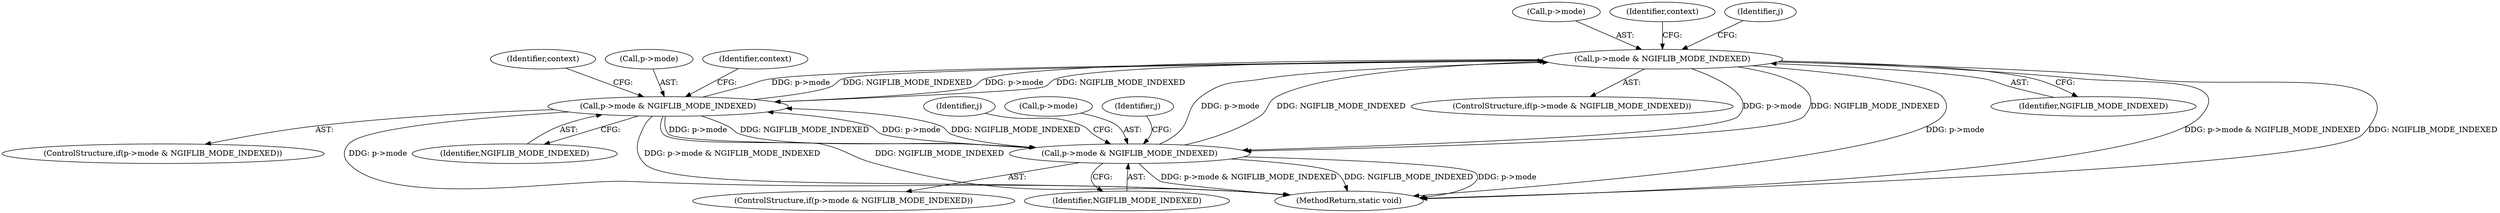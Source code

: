 digraph "0_ngiflib_37d939a6f511d16d4c95678025c235fe62e6417a_0@pointer" {
"1000143" [label="(Call,p->mode & NGIFLIB_MODE_INDEXED)"];
"1000427" [label="(Call,p->mode & NGIFLIB_MODE_INDEXED)"];
"1000143" [label="(Call,p->mode & NGIFLIB_MODE_INDEXED)"];
"1000201" [label="(Call,p->mode & NGIFLIB_MODE_INDEXED)"];
"1000426" [label="(ControlStructure,if(p->mode & NGIFLIB_MODE_INDEXED))"];
"1000143" [label="(Call,p->mode & NGIFLIB_MODE_INDEXED)"];
"1000144" [label="(Call,p->mode)"];
"1000249" [label="(Identifier,j)"];
"1000436" [label="(Identifier,context)"];
"1000142" [label="(ControlStructure,if(p->mode & NGIFLIB_MODE_INDEXED))"];
"1000431" [label="(Identifier,NGIFLIB_MODE_INDEXED)"];
"1000200" [label="(ControlStructure,if(p->mode & NGIFLIB_MODE_INDEXED))"];
"1000202" [label="(Call,p->mode)"];
"1000510" [label="(MethodReturn,static void)"];
"1000428" [label="(Call,p->mode)"];
"1000201" [label="(Call,p->mode & NGIFLIB_MODE_INDEXED)"];
"1000205" [label="(Identifier,NGIFLIB_MODE_INDEXED)"];
"1000209" [label="(Identifier,j)"];
"1000147" [label="(Identifier,NGIFLIB_MODE_INDEXED)"];
"1000427" [label="(Call,p->mode & NGIFLIB_MODE_INDEXED)"];
"1000474" [label="(Identifier,context)"];
"1000152" [label="(Identifier,context)"];
"1000172" [label="(Identifier,j)"];
"1000143" -> "1000142"  [label="AST: "];
"1000143" -> "1000147"  [label="CFG: "];
"1000144" -> "1000143"  [label="AST: "];
"1000147" -> "1000143"  [label="AST: "];
"1000152" -> "1000143"  [label="CFG: "];
"1000172" -> "1000143"  [label="CFG: "];
"1000143" -> "1000510"  [label="DDG: p->mode"];
"1000143" -> "1000510"  [label="DDG: p->mode & NGIFLIB_MODE_INDEXED"];
"1000143" -> "1000510"  [label="DDG: NGIFLIB_MODE_INDEXED"];
"1000427" -> "1000143"  [label="DDG: p->mode"];
"1000427" -> "1000143"  [label="DDG: NGIFLIB_MODE_INDEXED"];
"1000201" -> "1000143"  [label="DDG: p->mode"];
"1000201" -> "1000143"  [label="DDG: NGIFLIB_MODE_INDEXED"];
"1000143" -> "1000201"  [label="DDG: p->mode"];
"1000143" -> "1000201"  [label="DDG: NGIFLIB_MODE_INDEXED"];
"1000143" -> "1000427"  [label="DDG: p->mode"];
"1000143" -> "1000427"  [label="DDG: NGIFLIB_MODE_INDEXED"];
"1000427" -> "1000426"  [label="AST: "];
"1000427" -> "1000431"  [label="CFG: "];
"1000428" -> "1000427"  [label="AST: "];
"1000431" -> "1000427"  [label="AST: "];
"1000436" -> "1000427"  [label="CFG: "];
"1000474" -> "1000427"  [label="CFG: "];
"1000427" -> "1000510"  [label="DDG: p->mode"];
"1000427" -> "1000510"  [label="DDG: p->mode & NGIFLIB_MODE_INDEXED"];
"1000427" -> "1000510"  [label="DDG: NGIFLIB_MODE_INDEXED"];
"1000427" -> "1000201"  [label="DDG: p->mode"];
"1000427" -> "1000201"  [label="DDG: NGIFLIB_MODE_INDEXED"];
"1000201" -> "1000427"  [label="DDG: p->mode"];
"1000201" -> "1000427"  [label="DDG: NGIFLIB_MODE_INDEXED"];
"1000201" -> "1000200"  [label="AST: "];
"1000201" -> "1000205"  [label="CFG: "];
"1000202" -> "1000201"  [label="AST: "];
"1000205" -> "1000201"  [label="AST: "];
"1000209" -> "1000201"  [label="CFG: "];
"1000249" -> "1000201"  [label="CFG: "];
"1000201" -> "1000510"  [label="DDG: p->mode & NGIFLIB_MODE_INDEXED"];
"1000201" -> "1000510"  [label="DDG: NGIFLIB_MODE_INDEXED"];
"1000201" -> "1000510"  [label="DDG: p->mode"];
}
